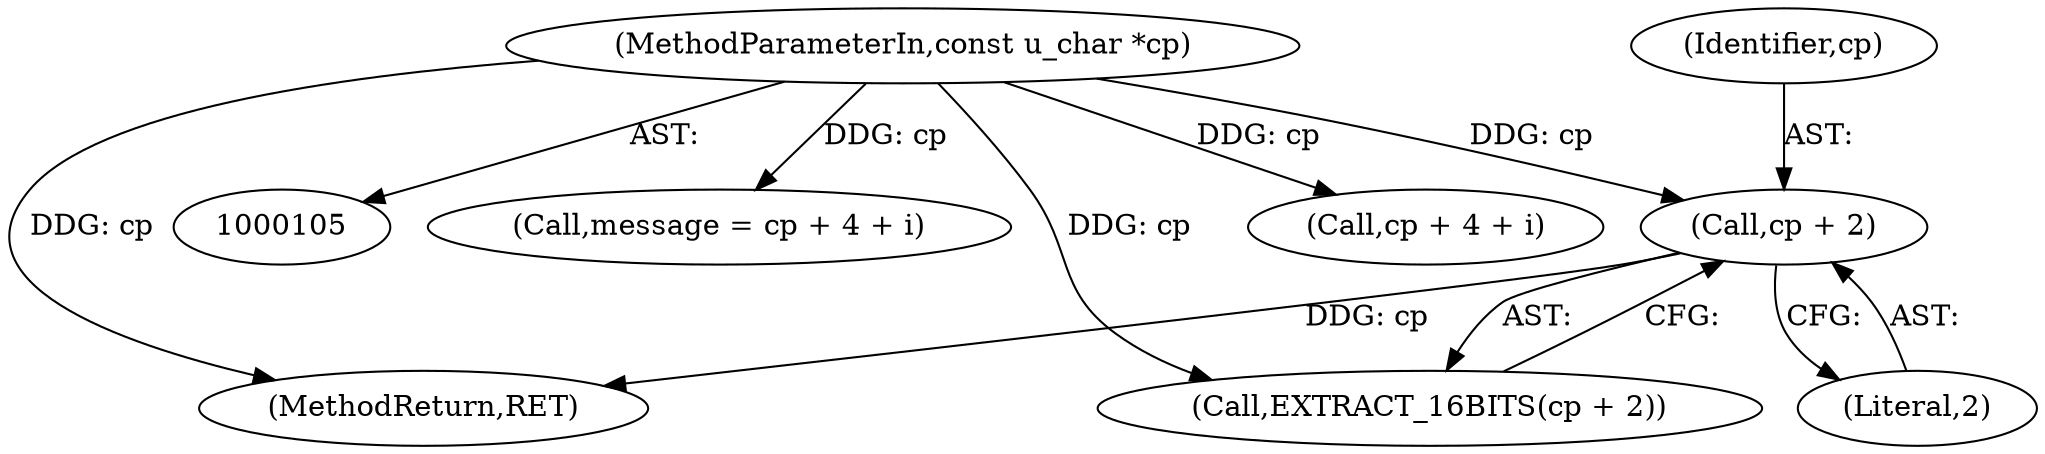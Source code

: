 digraph "0_tcpdump_12f66f69f7bf1ec1266ddbee90a7616cbf33696b@pointer" {
"1000130" [label="(Call,cp + 2)"];
"1000107" [label="(MethodParameterIn,const u_char *cp)"];
"1000131" [label="(Identifier,cp)"];
"1000150" [label="(Call,message = cp + 4 + i)"];
"1000152" [label="(Call,cp + 4 + i)"];
"1000130" [label="(Call,cp + 2)"];
"1000107" [label="(MethodParameterIn,const u_char *cp)"];
"1000132" [label="(Literal,2)"];
"1001556" [label="(MethodReturn,RET)"];
"1000129" [label="(Call,EXTRACT_16BITS(cp + 2))"];
"1000130" -> "1000129"  [label="AST: "];
"1000130" -> "1000132"  [label="CFG: "];
"1000131" -> "1000130"  [label="AST: "];
"1000132" -> "1000130"  [label="AST: "];
"1000129" -> "1000130"  [label="CFG: "];
"1000130" -> "1001556"  [label="DDG: cp"];
"1000107" -> "1000130"  [label="DDG: cp"];
"1000107" -> "1000105"  [label="AST: "];
"1000107" -> "1001556"  [label="DDG: cp"];
"1000107" -> "1000129"  [label="DDG: cp"];
"1000107" -> "1000150"  [label="DDG: cp"];
"1000107" -> "1000152"  [label="DDG: cp"];
}
